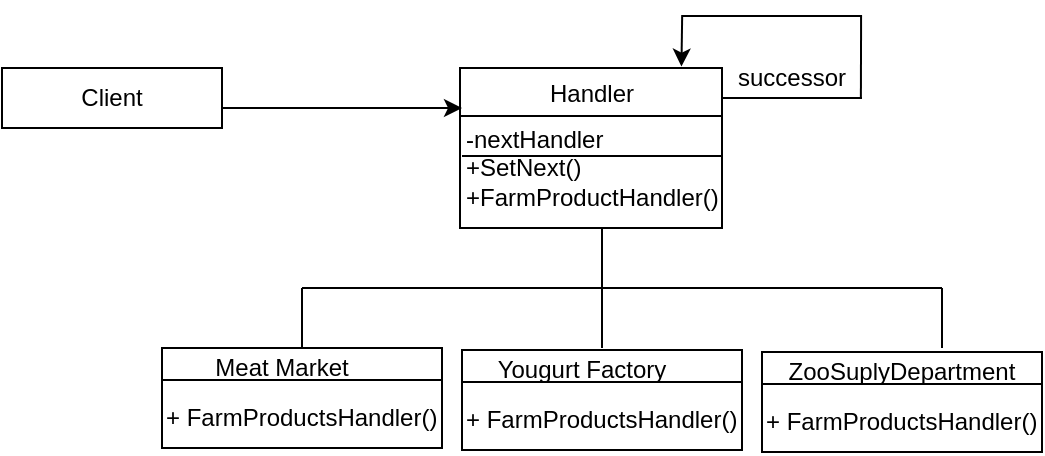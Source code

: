 <mxfile version="22.1.7" type="device">
  <diagram id="BC0Aode2tvBGQ6ToXMCX" name="Сторінка-1">
    <mxGraphModel dx="613" dy="613" grid="1" gridSize="10" guides="1" tooltips="1" connect="1" arrows="1" fold="1" page="1" pageScale="1" pageWidth="827" pageHeight="1169" math="0" shadow="0">
      <root>
        <mxCell id="0" />
        <mxCell id="1" parent="0" />
        <mxCell id="34x-P6HTYVwf-aYGtcC_-1" value="" style="html=1;whiteSpace=wrap;" vertex="1" parent="1">
          <mxGeometry x="359" y="160" width="131" height="80" as="geometry" />
        </mxCell>
        <mxCell id="34x-P6HTYVwf-aYGtcC_-2" value="" style="line;strokeWidth=1;fillColor=none;align=left;verticalAlign=middle;spacingTop=-1;spacingLeft=3;spacingRight=3;rotatable=0;labelPosition=right;points=[];portConstraint=eastwest;strokeColor=inherit;" vertex="1" parent="1">
          <mxGeometry x="359" y="180" width="131" height="8" as="geometry" />
        </mxCell>
        <mxCell id="34x-P6HTYVwf-aYGtcC_-3" value="Handler" style="text;html=1;strokeColor=none;fillColor=none;align=center;verticalAlign=middle;whiteSpace=wrap;rounded=0;" vertex="1" parent="1">
          <mxGeometry x="360" y="158" width="130" height="30" as="geometry" />
        </mxCell>
        <mxCell id="34x-P6HTYVwf-aYGtcC_-4" value="-nextHandler&lt;br&gt;+SetNext()&lt;br&gt;+FarmProductHandler()" style="text;html=1;strokeColor=none;fillColor=none;align=left;verticalAlign=middle;whiteSpace=wrap;rounded=0;" vertex="1" parent="1">
          <mxGeometry x="360" y="180" width="130" height="60" as="geometry" />
        </mxCell>
        <mxCell id="34x-P6HTYVwf-aYGtcC_-5" value="" style="line;strokeWidth=1;fillColor=none;align=left;verticalAlign=middle;spacingTop=-1;spacingLeft=3;spacingRight=3;rotatable=0;labelPosition=right;points=[];portConstraint=eastwest;strokeColor=inherit;" vertex="1" parent="1">
          <mxGeometry x="360" y="200" width="130" height="8" as="geometry" />
        </mxCell>
        <mxCell id="34x-P6HTYVwf-aYGtcC_-6" value="Client" style="html=1;whiteSpace=wrap;" vertex="1" parent="1">
          <mxGeometry x="130" y="160" width="110" height="30" as="geometry" />
        </mxCell>
        <mxCell id="34x-P6HTYVwf-aYGtcC_-8" value="" style="endArrow=classic;html=1;rounded=0;entryX=0;entryY=0;entryDx=0;entryDy=0;" edge="1" parent="1" target="34x-P6HTYVwf-aYGtcC_-4">
          <mxGeometry width="50" height="50" relative="1" as="geometry">
            <mxPoint x="240" y="180" as="sourcePoint" />
            <mxPoint x="290" y="130" as="targetPoint" />
          </mxGeometry>
        </mxCell>
        <mxCell id="34x-P6HTYVwf-aYGtcC_-9" value="" style="line;strokeWidth=1;fillColor=none;align=left;verticalAlign=middle;spacingTop=-1;spacingLeft=3;spacingRight=3;rotatable=0;labelPosition=right;points=[];portConstraint=eastwest;strokeColor=inherit;" vertex="1" parent="1">
          <mxGeometry x="490" y="171" width="70" height="8" as="geometry" />
        </mxCell>
        <mxCell id="34x-P6HTYVwf-aYGtcC_-11" value="" style="line;strokeWidth=1;fillColor=none;align=left;verticalAlign=middle;spacingTop=-1;spacingLeft=3;spacingRight=3;rotatable=0;labelPosition=right;points=[];portConstraint=eastwest;strokeColor=inherit;" vertex="1" parent="1">
          <mxGeometry x="470" y="130" width="90" height="8" as="geometry" />
        </mxCell>
        <mxCell id="34x-P6HTYVwf-aYGtcC_-12" value="" style="endArrow=classic;html=1;rounded=0;entryX=0.844;entryY=0.043;entryDx=0;entryDy=0;entryPerimeter=0;exitX=0.001;exitY=0.441;exitDx=0;exitDy=0;exitPerimeter=0;" edge="1" parent="1" source="34x-P6HTYVwf-aYGtcC_-11" target="34x-P6HTYVwf-aYGtcC_-3">
          <mxGeometry width="50" height="50" relative="1" as="geometry">
            <mxPoint x="470" y="140" as="sourcePoint" />
            <mxPoint x="520" y="80" as="targetPoint" />
          </mxGeometry>
        </mxCell>
        <mxCell id="34x-P6HTYVwf-aYGtcC_-13" value="" style="endArrow=none;html=1;rounded=0;entryX=0.995;entryY=0.476;entryDx=0;entryDy=0;entryPerimeter=0;exitX=0.992;exitY=0.512;exitDx=0;exitDy=0;exitPerimeter=0;" edge="1" parent="1" source="34x-P6HTYVwf-aYGtcC_-9" target="34x-P6HTYVwf-aYGtcC_-11">
          <mxGeometry width="50" height="50" relative="1" as="geometry">
            <mxPoint x="560" y="175" as="sourcePoint" />
            <mxPoint x="600" y="130" as="targetPoint" />
          </mxGeometry>
        </mxCell>
        <mxCell id="34x-P6HTYVwf-aYGtcC_-14" value="successor" style="text;html=1;strokeColor=none;fillColor=none;align=center;verticalAlign=middle;whiteSpace=wrap;rounded=0;" vertex="1" parent="1">
          <mxGeometry x="495" y="150" width="60" height="30" as="geometry" />
        </mxCell>
        <mxCell id="34x-P6HTYVwf-aYGtcC_-15" value="" style="endArrow=none;html=1;rounded=0;" edge="1" parent="1">
          <mxGeometry width="50" height="50" relative="1" as="geometry">
            <mxPoint x="430" y="270" as="sourcePoint" />
            <mxPoint x="430" y="240" as="targetPoint" />
          </mxGeometry>
        </mxCell>
        <mxCell id="34x-P6HTYVwf-aYGtcC_-17" value="" style="endArrow=none;html=1;rounded=0;" edge="1" parent="1">
          <mxGeometry width="50" height="50" relative="1" as="geometry">
            <mxPoint x="280" y="270" as="sourcePoint" />
            <mxPoint x="600" y="270" as="targetPoint" />
          </mxGeometry>
        </mxCell>
        <mxCell id="34x-P6HTYVwf-aYGtcC_-18" value="" style="endArrow=none;html=1;rounded=0;" edge="1" parent="1">
          <mxGeometry width="50" height="50" relative="1" as="geometry">
            <mxPoint x="280" y="300" as="sourcePoint" />
            <mxPoint x="280" y="270" as="targetPoint" />
          </mxGeometry>
        </mxCell>
        <mxCell id="34x-P6HTYVwf-aYGtcC_-19" value="" style="endArrow=none;html=1;rounded=0;" edge="1" parent="1">
          <mxGeometry width="50" height="50" relative="1" as="geometry">
            <mxPoint x="600" y="300" as="sourcePoint" />
            <mxPoint x="600" y="270" as="targetPoint" />
          </mxGeometry>
        </mxCell>
        <mxCell id="34x-P6HTYVwf-aYGtcC_-20" value="" style="html=1;whiteSpace=wrap;" vertex="1" parent="1">
          <mxGeometry x="210" y="300" width="140" height="50" as="geometry" />
        </mxCell>
        <mxCell id="34x-P6HTYVwf-aYGtcC_-21" value="" style="endArrow=none;html=1;rounded=0;" edge="1" parent="1">
          <mxGeometry width="50" height="50" relative="1" as="geometry">
            <mxPoint x="430" y="300" as="sourcePoint" />
            <mxPoint x="430" y="270" as="targetPoint" />
          </mxGeometry>
        </mxCell>
        <mxCell id="34x-P6HTYVwf-aYGtcC_-23" value="" style="line;strokeWidth=1;fillColor=none;align=left;verticalAlign=middle;spacingTop=-1;spacingLeft=3;spacingRight=3;rotatable=0;labelPosition=right;points=[];portConstraint=eastwest;strokeColor=inherit;" vertex="1" parent="1">
          <mxGeometry x="210" y="312" width="140" height="8" as="geometry" />
        </mxCell>
        <mxCell id="34x-P6HTYVwf-aYGtcC_-25" value="Meat Market" style="text;html=1;strokeColor=none;fillColor=none;align=center;verticalAlign=middle;whiteSpace=wrap;rounded=0;" vertex="1" parent="1">
          <mxGeometry x="210" y="299" width="120" height="21" as="geometry" />
        </mxCell>
        <mxCell id="34x-P6HTYVwf-aYGtcC_-26" value="+ FarmProductsHandler()" style="text;html=1;strokeColor=none;fillColor=none;align=left;verticalAlign=middle;whiteSpace=wrap;rounded=0;" vertex="1" parent="1">
          <mxGeometry x="210" y="320" width="140" height="30" as="geometry" />
        </mxCell>
        <mxCell id="34x-P6HTYVwf-aYGtcC_-27" value="" style="html=1;whiteSpace=wrap;" vertex="1" parent="1">
          <mxGeometry x="360" y="301" width="140" height="50" as="geometry" />
        </mxCell>
        <mxCell id="34x-P6HTYVwf-aYGtcC_-28" value="" style="line;strokeWidth=1;fillColor=none;align=left;verticalAlign=middle;spacingTop=-1;spacingLeft=3;spacingRight=3;rotatable=0;labelPosition=right;points=[];portConstraint=eastwest;strokeColor=inherit;" vertex="1" parent="1">
          <mxGeometry x="360" y="313" width="140" height="8" as="geometry" />
        </mxCell>
        <mxCell id="34x-P6HTYVwf-aYGtcC_-29" value="Yougurt Factory" style="text;html=1;strokeColor=none;fillColor=none;align=center;verticalAlign=middle;whiteSpace=wrap;rounded=0;" vertex="1" parent="1">
          <mxGeometry x="360" y="300" width="120" height="21" as="geometry" />
        </mxCell>
        <mxCell id="34x-P6HTYVwf-aYGtcC_-30" value="+ FarmProductsHandler()" style="text;html=1;strokeColor=none;fillColor=none;align=left;verticalAlign=middle;whiteSpace=wrap;rounded=0;" vertex="1" parent="1">
          <mxGeometry x="360" y="321" width="140" height="30" as="geometry" />
        </mxCell>
        <mxCell id="34x-P6HTYVwf-aYGtcC_-31" value="" style="html=1;whiteSpace=wrap;" vertex="1" parent="1">
          <mxGeometry x="510" y="302" width="140" height="50" as="geometry" />
        </mxCell>
        <mxCell id="34x-P6HTYVwf-aYGtcC_-32" value="" style="line;strokeWidth=1;fillColor=none;align=left;verticalAlign=middle;spacingTop=-1;spacingLeft=3;spacingRight=3;rotatable=0;labelPosition=right;points=[];portConstraint=eastwest;strokeColor=inherit;" vertex="1" parent="1">
          <mxGeometry x="510" y="314" width="140" height="8" as="geometry" />
        </mxCell>
        <mxCell id="34x-P6HTYVwf-aYGtcC_-33" value="ZooSuplyDepartment" style="text;html=1;strokeColor=none;fillColor=none;align=center;verticalAlign=middle;whiteSpace=wrap;rounded=0;" vertex="1" parent="1">
          <mxGeometry x="510" y="301" width="140" height="21" as="geometry" />
        </mxCell>
        <mxCell id="34x-P6HTYVwf-aYGtcC_-34" value="+ FarmProductsHandler()" style="text;html=1;strokeColor=none;fillColor=none;align=left;verticalAlign=middle;whiteSpace=wrap;rounded=0;" vertex="1" parent="1">
          <mxGeometry x="510" y="322" width="140" height="30" as="geometry" />
        </mxCell>
      </root>
    </mxGraphModel>
  </diagram>
</mxfile>
